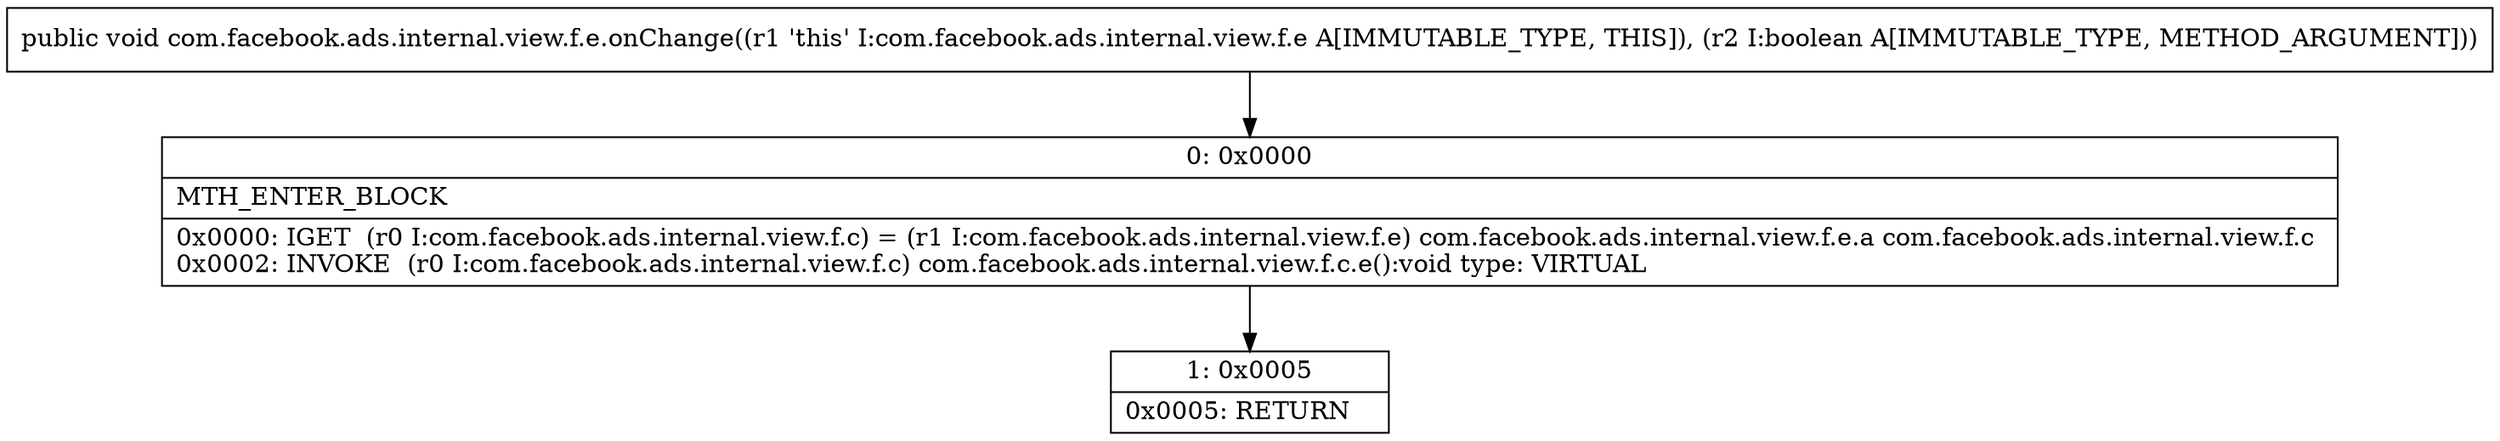 digraph "CFG forcom.facebook.ads.internal.view.f.e.onChange(Z)V" {
Node_0 [shape=record,label="{0\:\ 0x0000|MTH_ENTER_BLOCK\l|0x0000: IGET  (r0 I:com.facebook.ads.internal.view.f.c) = (r1 I:com.facebook.ads.internal.view.f.e) com.facebook.ads.internal.view.f.e.a com.facebook.ads.internal.view.f.c \l0x0002: INVOKE  (r0 I:com.facebook.ads.internal.view.f.c) com.facebook.ads.internal.view.f.c.e():void type: VIRTUAL \l}"];
Node_1 [shape=record,label="{1\:\ 0x0005|0x0005: RETURN   \l}"];
MethodNode[shape=record,label="{public void com.facebook.ads.internal.view.f.e.onChange((r1 'this' I:com.facebook.ads.internal.view.f.e A[IMMUTABLE_TYPE, THIS]), (r2 I:boolean A[IMMUTABLE_TYPE, METHOD_ARGUMENT])) }"];
MethodNode -> Node_0;
Node_0 -> Node_1;
}

